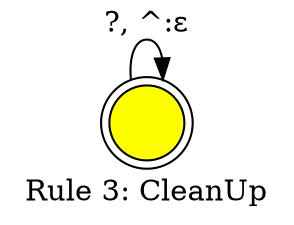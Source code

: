// This graph generated with hfst-fst2txt
digraph "text(<stdin>)" {
charset = UTF8;
rankdir = LR;
label = "Rule 3: CleanUp";
node [shape=circle,style=filled,fillcolor=yellow]
"0" [label="", shape=doublecircle]
"0" -> "0" [label="?, ^:ε"];
}
